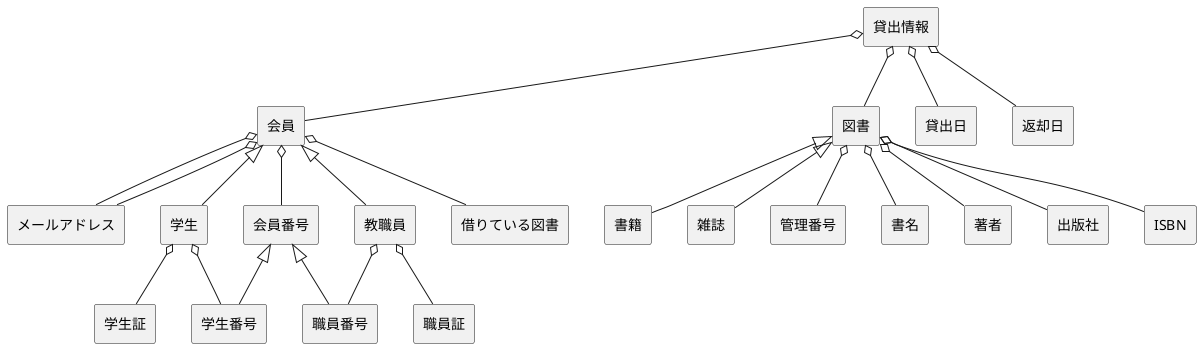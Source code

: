 @startuml 大原情報科学大学・図書館システムドメインモデル図
skinparam componentStyle rectangle
[会員] o-- [会員番号]
[会員] o-- [借りている図書]
[会員] o-- [メールアドレス]
[会員] <|-- [学生]
[会員] <|-- [教職員]
[会員] o-- [メールアドレス]

[学生] o-- [学生証]
[学生] o-- [学生番号]

[教職員] o-- [職員証]
[教職員] o-- [職員番号]

[会員番号] <|-- [学生番号]
[会員番号] <|-- [職員番号]

[貸出情報] o-- [図書]
[貸出情報] o-- [貸出日]
[貸出情報] o-- [返却日]
[貸出情報] o-- [会員]

[図書] o-- [管理番号]
[図書] o-- [書名]
[図書] o-- [著者]
[図書] o-- [出版社]
[図書] o-- [ISBN]
[図書] <|-- [書籍]
[図書] <|-- [雑誌]

@enduml